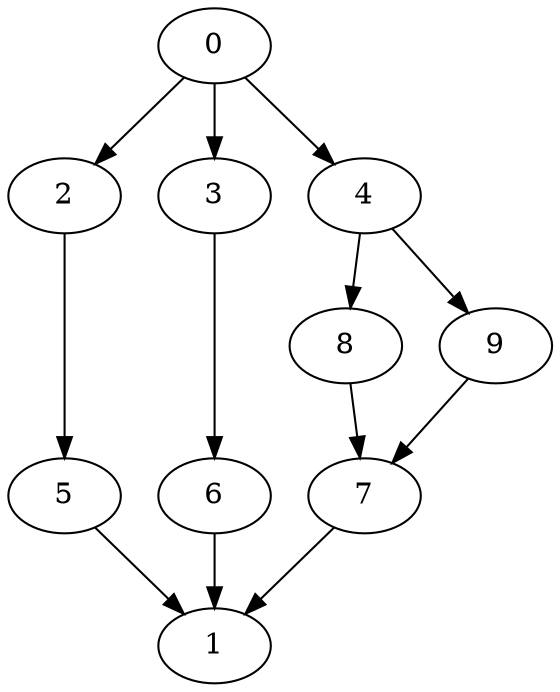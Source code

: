 digraph "SeriesParallel-MaxBf-3_Nodes_10_CCR_0.10_WeightType_Random" {
	graph [CCR=0.1,
		Density=1.2,
		"No of edges"=12,
		"No of nodes"=10,
		"Node concurrency"=-1,
		"Total sequential time"=780
	];
	0	 [Weight=108];
	2	 [Weight=76];
	0 -> 2	 [Weight=9];
	3	 [Weight=43];
	0 -> 3	 [Weight=9];
	4	 [Weight=76];
	0 -> 4	 [Weight=7];
	1	 [Weight=65];
	5	 [Weight=87];
	2 -> 5	 [Weight=2];
	6	 [Weight=76];
	3 -> 6	 [Weight=9];
	8	 [Weight=76];
	4 -> 8	 [Weight=3];
	9	 [Weight=97];
	4 -> 9	 [Weight=5];
	5 -> 1	 [Weight=3];
	6 -> 1	 [Weight=8];
	7	 [Weight=76];
	7 -> 1	 [Weight=10];
	8 -> 7	 [Weight=10];
	9 -> 7	 [Weight=3];
}
